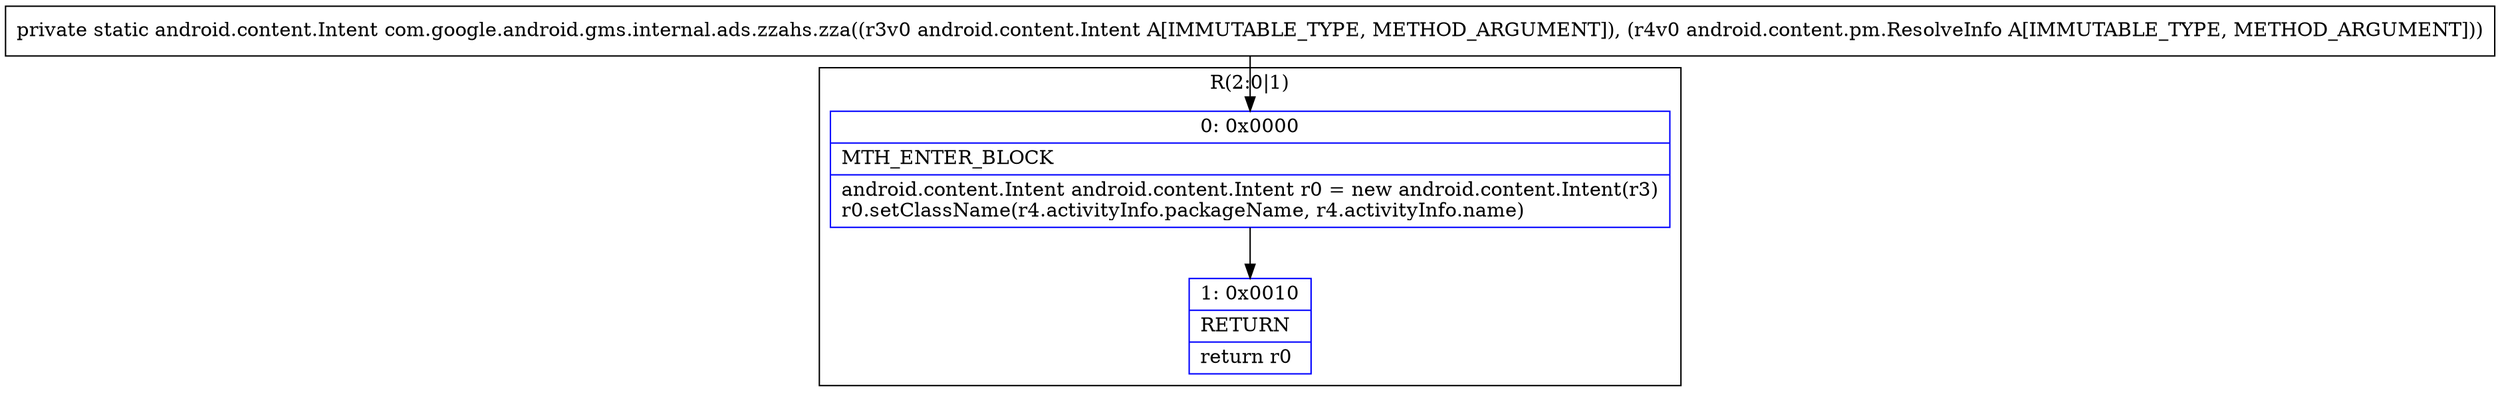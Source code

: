 digraph "CFG forcom.google.android.gms.internal.ads.zzahs.zza(Landroid\/content\/Intent;Landroid\/content\/pm\/ResolveInfo;)Landroid\/content\/Intent;" {
subgraph cluster_Region_1631209681 {
label = "R(2:0|1)";
node [shape=record,color=blue];
Node_0 [shape=record,label="{0\:\ 0x0000|MTH_ENTER_BLOCK\l|android.content.Intent android.content.Intent r0 = new android.content.Intent(r3)\lr0.setClassName(r4.activityInfo.packageName, r4.activityInfo.name)\l}"];
Node_1 [shape=record,label="{1\:\ 0x0010|RETURN\l|return r0\l}"];
}
MethodNode[shape=record,label="{private static android.content.Intent com.google.android.gms.internal.ads.zzahs.zza((r3v0 android.content.Intent A[IMMUTABLE_TYPE, METHOD_ARGUMENT]), (r4v0 android.content.pm.ResolveInfo A[IMMUTABLE_TYPE, METHOD_ARGUMENT])) }"];
MethodNode -> Node_0;
Node_0 -> Node_1;
}

